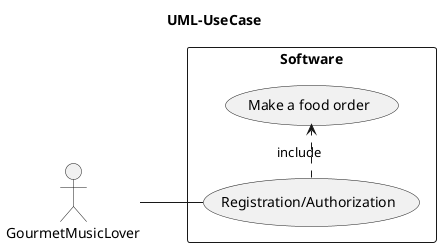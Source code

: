 @startuml

title UML-UseCase
left to right direction
actor :GourmetMusicLover:

rectangle Software {

    usecase (Registration/Authorization)
    usecase (Make a food order)

   :GourmetMusicLover: -- (Registration/Authorization)
   (Registration/Authorization) .> (Make a food order) : include
}

@enduml
